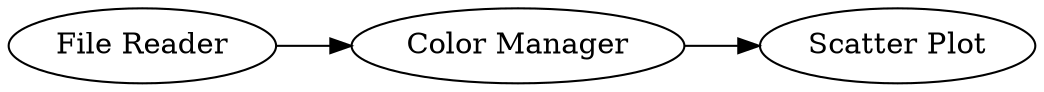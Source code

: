 digraph {
	3 -> 4
	4 -> 5
	5 [label="Scatter Plot"]
	4 [label="Color Manager"]
	3 [label="File Reader"]
	rankdir=LR
}
